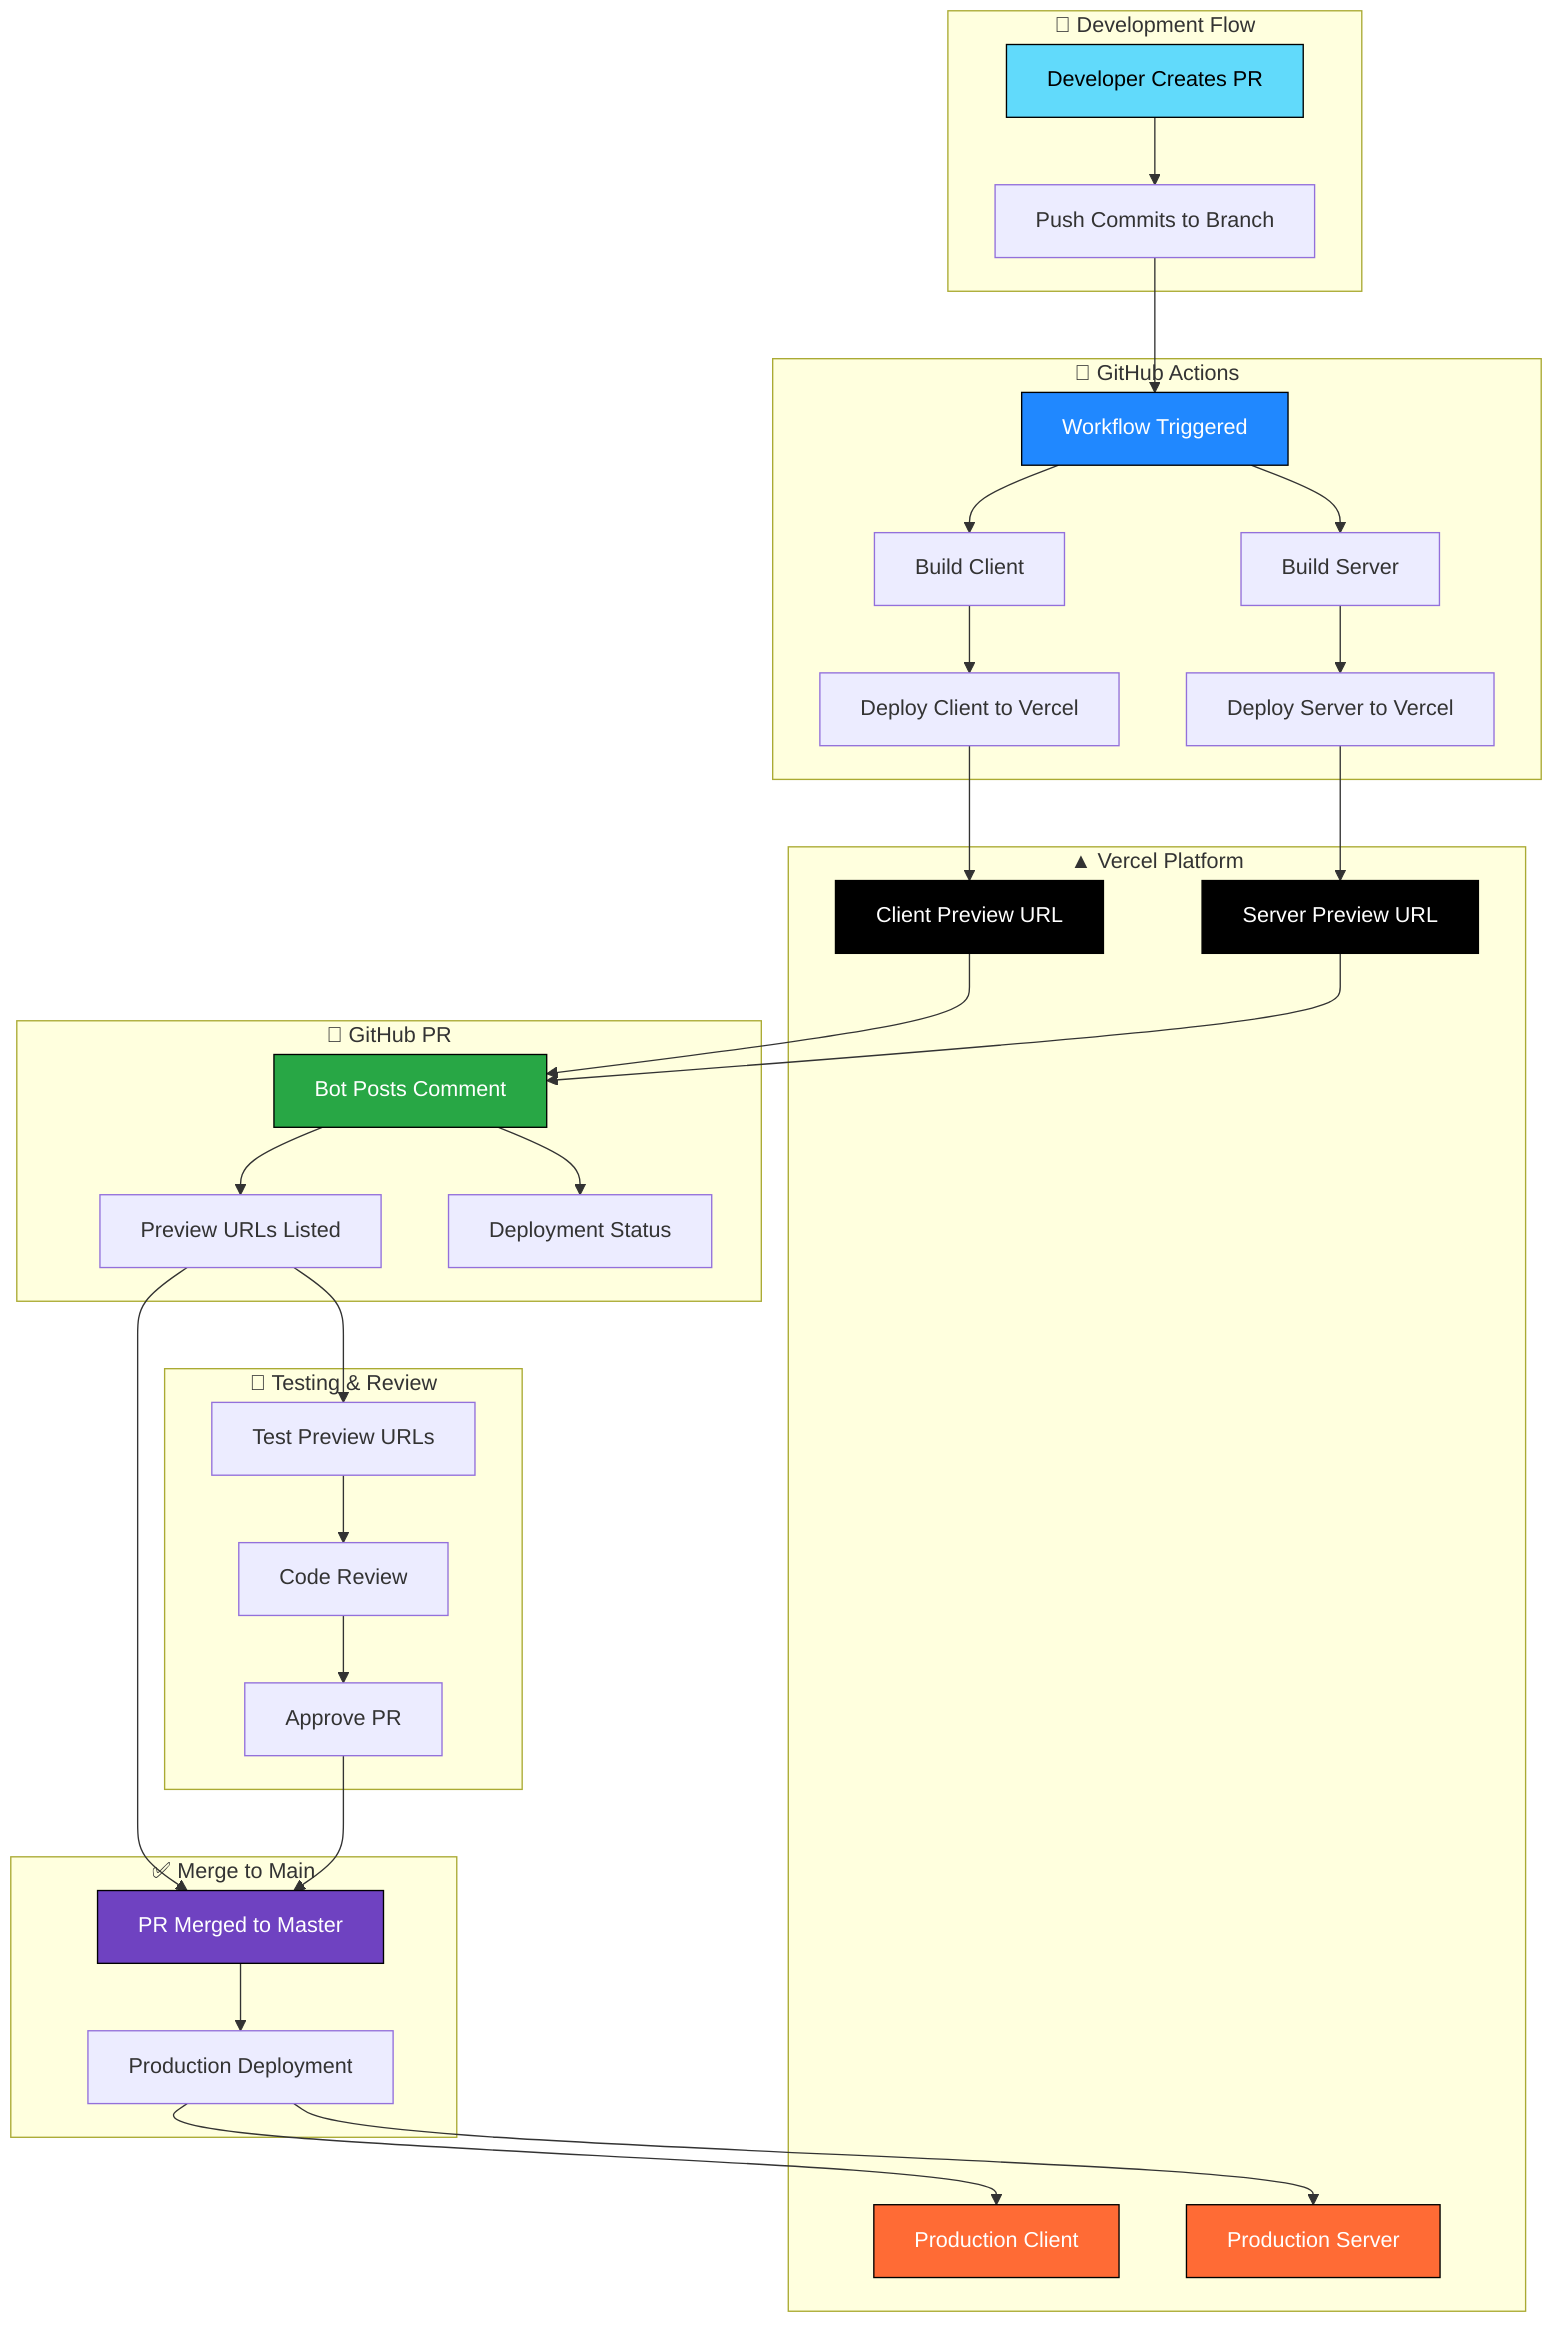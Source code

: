 graph TB
    subgraph "🔄 Development Flow"
        DEV[Developer Creates PR]
        COMMIT[Push Commits to Branch]
        DEV --> COMMIT
    end
    
    subgraph "🤖 GitHub Actions"
        TRIGGER[Workflow Triggered]
        BUILD_CLIENT[Build Client]
        BUILD_SERVER[Build Server]
        DEPLOY_CLIENT[Deploy Client to Vercel]
        DEPLOY_SERVER[Deploy Server to Vercel]
        
        COMMIT --> TRIGGER
        TRIGGER --> BUILD_CLIENT
        TRIGGER --> BUILD_SERVER
        BUILD_CLIENT --> DEPLOY_CLIENT
        BUILD_SERVER --> DEPLOY_SERVER
    end
    
    subgraph "▲ Vercel Platform"
        PREVIEW_CLIENT[Client Preview URL]
        PREVIEW_SERVER[Server Preview URL]
        PROD_CLIENT[Production Client]
        PROD_SERVER[Production Server]
        
        DEPLOY_CLIENT --> PREVIEW_CLIENT
        DEPLOY_SERVER --> PREVIEW_SERVER
    end
    
    subgraph "💬 GitHub PR"
        COMMENT[Bot Posts Comment]
        URLS[Preview URLs Listed]
        STATUS[Deployment Status]
        
        PREVIEW_CLIENT --> COMMENT
        PREVIEW_SERVER --> COMMENT
        COMMENT --> URLS
        COMMENT --> STATUS
    end
    
    subgraph "✅ Merge to Main"
        MERGE[PR Merged to Master]
        PROD_DEPLOY[Production Deployment]
        
        URLS --> MERGE
        MERGE --> PROD_DEPLOY
        PROD_DEPLOY --> PROD_CLIENT
        PROD_DEPLOY --> PROD_SERVER
    end
    
    subgraph "🧪 Testing & Review"
        TEST_PREVIEW[Test Preview URLs]
        REVIEW[Code Review]
        APPROVE[Approve PR]
        
        URLS --> TEST_PREVIEW
        TEST_PREVIEW --> REVIEW
        REVIEW --> APPROVE
        APPROVE --> MERGE
    end
    
    style DEV fill:#61DAFB,stroke:#000,color:#000
    style TRIGGER fill:#2088FF,stroke:#000,color:#fff
    style PREVIEW_CLIENT fill:#000,stroke:#000,color:#fff
    style PREVIEW_SERVER fill:#000,stroke:#000,color:#fff
    style COMMENT fill:#28A745,stroke:#000,color:#fff
    style MERGE fill:#6F42C1,stroke:#000,color:#fff
    style PROD_CLIENT fill:#FF6B35,stroke:#000,color:#fff
    style PROD_SERVER fill:#FF6B35,stroke:#000,color:#fff